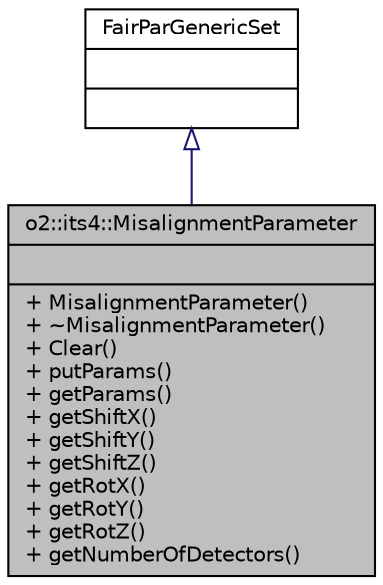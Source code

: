 digraph "o2::its4::MisalignmentParameter"
{
 // INTERACTIVE_SVG=YES
  bgcolor="transparent";
  edge [fontname="Helvetica",fontsize="10",labelfontname="Helvetica",labelfontsize="10"];
  node [fontname="Helvetica",fontsize="10",shape=record];
  Node2 [label="{o2::its4::MisalignmentParameter\n||+ MisalignmentParameter()\l+ ~MisalignmentParameter()\l+ Clear()\l+ putParams()\l+ getParams()\l+ getShiftX()\l+ getShiftY()\l+ getShiftZ()\l+ getRotX()\l+ getRotY()\l+ getRotZ()\l+ getNumberOfDetectors()\l}",height=0.2,width=0.4,color="black", fillcolor="grey75", style="filled", fontcolor="black"];
  Node3 -> Node2 [dir="back",color="midnightblue",fontsize="10",style="solid",arrowtail="onormal",fontname="Helvetica"];
  Node3 [label="{FairParGenericSet\n||}",height=0.2,width=0.4,color="black",URL="$d7/dbb/classFairParGenericSet.html"];
}
